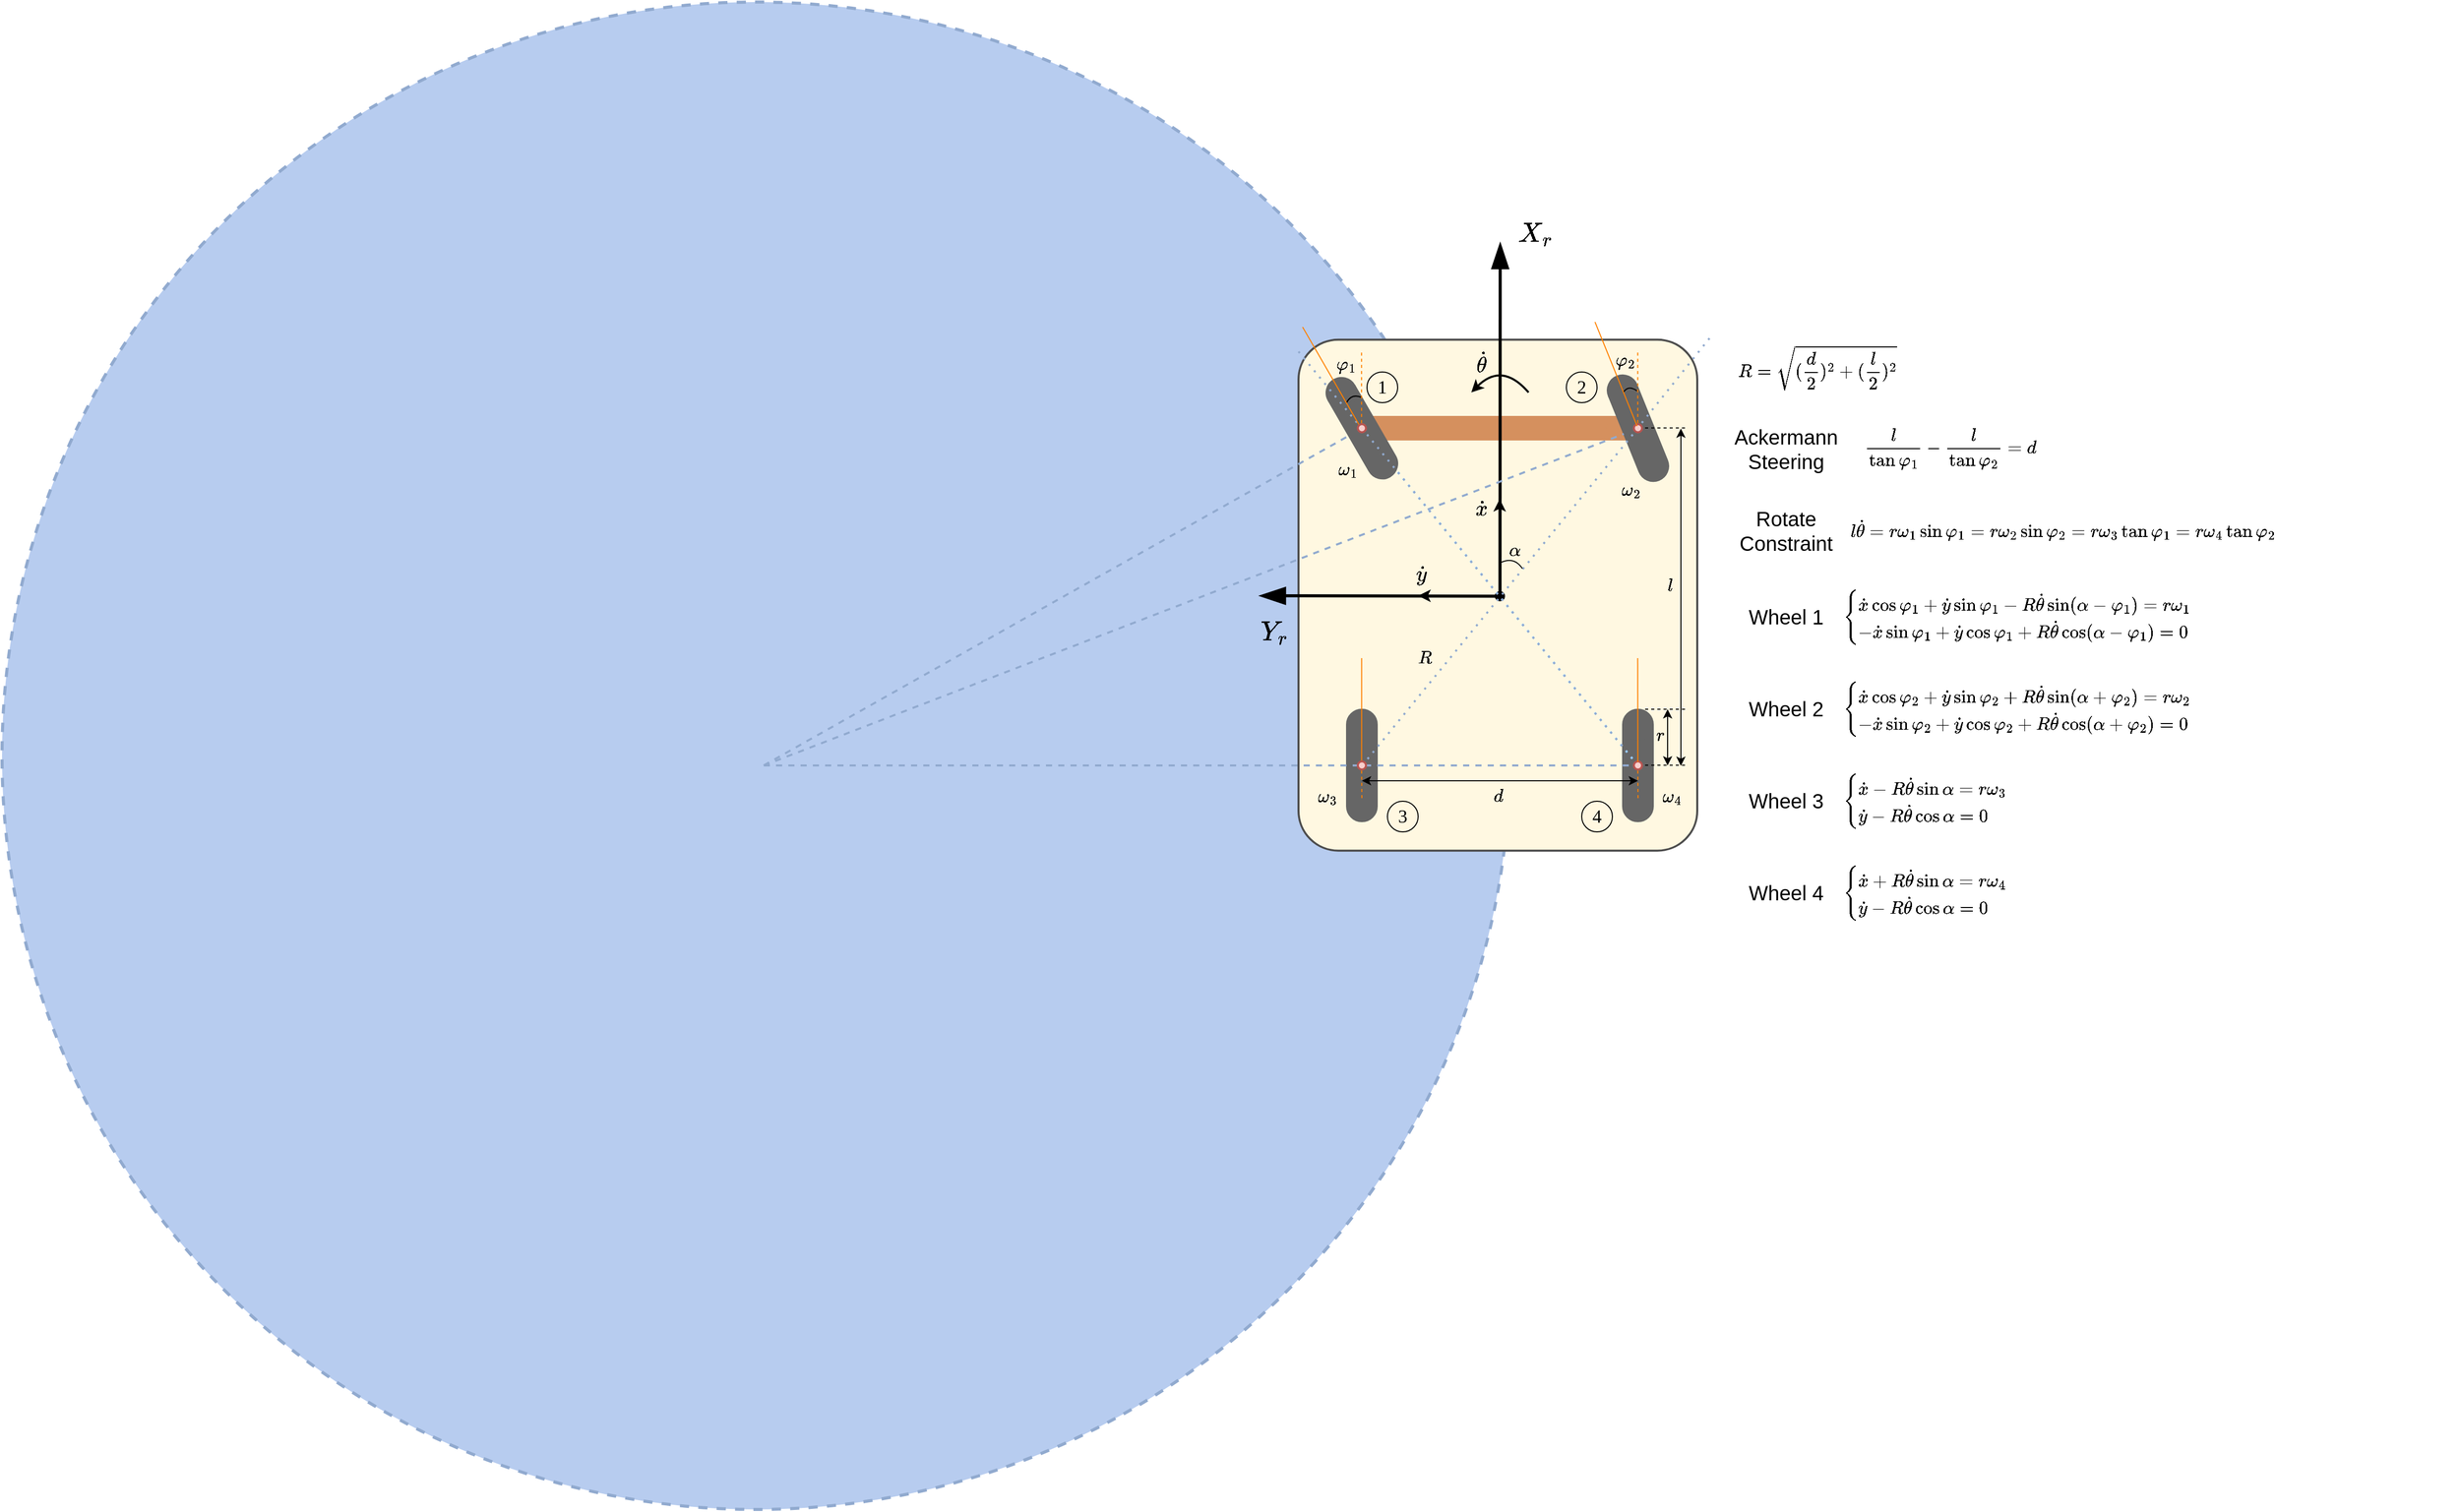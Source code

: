<mxfile version="26.0.9">
  <diagram name="Page-1" id="CG54ZwG8BMAQRTS-ErT8">
    <mxGraphModel dx="3154" dy="2068" grid="1" gridSize="10" guides="1" tooltips="1" connect="1" arrows="1" fold="1" page="1" pageScale="1" pageWidth="827" pageHeight="1169" math="1" shadow="0">
      <root>
        <mxCell id="0" />
        <mxCell id="1" parent="0" />
        <mxCell id="oGCCvsIWoTRyKpccTCJd-90" value="" style="ellipse;whiteSpace=wrap;html=1;aspect=fixed;fillColor=#B7CCEF;dashed=1;strokeWidth=3;strokeColor=#91AACF;" parent="1" vertex="1">
          <mxGeometry x="-1095" y="-222" width="1475" height="1475" as="geometry" />
        </mxCell>
        <mxCell id="oGCCvsIWoTRyKpccTCJd-44" value="" style="rounded=1;whiteSpace=wrap;html=1;arcSize=10;strokeWidth=2;fillColor=#FFF8E1;strokeColor=#4D4D4D;" parent="1" vertex="1">
          <mxGeometry x="173" y="108.34" width="390" height="500" as="geometry" />
        </mxCell>
        <mxCell id="oGCCvsIWoTRyKpccTCJd-77" value="" style="shape=cylinder3;whiteSpace=wrap;html=1;boundedLbl=1;backgroundOutline=1;size=17.828;rotation=90;fillColor=#D5905E;strokeColor=#D5905E;" parent="1" vertex="1">
          <mxGeometry x="355.5" y="52.5" width="23" height="285" as="geometry" />
        </mxCell>
        <mxCell id="oGCCvsIWoTRyKpccTCJd-4" value="" style="shape=cylinder3;whiteSpace=wrap;html=1;boundedLbl=1;backgroundOutline=1;size=15;fillColor=#666666;rotation=330;strokeColor=#666666;" parent="1" vertex="1">
          <mxGeometry x="220" y="140" width="30" height="110" as="geometry" />
        </mxCell>
        <mxCell id="oGCCvsIWoTRyKpccTCJd-9" value="" style="shape=cylinder3;whiteSpace=wrap;html=1;boundedLbl=1;backgroundOutline=1;size=15;fillColor=#666666;rotation=338;strokeColor=#666666;" parent="1" vertex="1">
          <mxGeometry x="490" y="140" width="30" height="110" as="geometry" />
        </mxCell>
        <mxCell id="oGCCvsIWoTRyKpccTCJd-10" value="" style="shape=cylinder3;whiteSpace=wrap;html=1;boundedLbl=1;backgroundOutline=1;size=15;fillColor=#666666;strokeColor=#666666;" parent="1" vertex="1">
          <mxGeometry x="220" y="470" width="30" height="110" as="geometry" />
        </mxCell>
        <mxCell id="oGCCvsIWoTRyKpccTCJd-11" value="" style="shape=cylinder3;whiteSpace=wrap;html=1;boundedLbl=1;backgroundOutline=1;size=15;fillColor=#666666;strokeColor=#666666;" parent="1" vertex="1">
          <mxGeometry x="490" y="470" width="30" height="110" as="geometry" />
        </mxCell>
        <mxCell id="oGCCvsIWoTRyKpccTCJd-13" value="" style="verticalLabelPosition=bottom;shadow=0;dashed=0;align=center;html=1;verticalAlign=top;shape=mxgraph.electrical.logic_gates.inverting_contact;strokeWidth=2;fillColor=#000000;" parent="1" vertex="1">
          <mxGeometry x="365" y="354.34" width="10" height="10" as="geometry" />
        </mxCell>
        <mxCell id="oGCCvsIWoTRyKpccTCJd-15" value="" style="endArrow=blockThin;html=1;rounded=0;strokeWidth=3;endFill=1;endSize=18;exitX=0.509;exitY=0.17;exitDx=0;exitDy=0;exitPerimeter=0;" parent="1" source="oGCCvsIWoTRyKpccTCJd-13" edge="1">
          <mxGeometry width="50" height="50" relative="1" as="geometry">
            <mxPoint x="370" y="354.34" as="sourcePoint" />
            <mxPoint x="370.28" y="13.67" as="targetPoint" />
          </mxGeometry>
        </mxCell>
        <mxCell id="oGCCvsIWoTRyKpccTCJd-16" value="" style="endArrow=blockThin;html=1;rounded=0;strokeWidth=3;endFill=1;endSize=18;exitX=0.1;exitY=0.5;exitDx=0;exitDy=0;exitPerimeter=0;" parent="1" source="oGCCvsIWoTRyKpccTCJd-13" edge="1">
          <mxGeometry width="50" height="50" relative="1" as="geometry">
            <mxPoint x="375" y="359.0" as="sourcePoint" />
            <mxPoint x="135" y="359" as="targetPoint" />
          </mxGeometry>
        </mxCell>
        <mxCell id="oGCCvsIWoTRyKpccTCJd-26" value="" style="endArrow=none;dashed=1;html=1;rounded=0;strokeColor=#91AACF;strokeWidth=2;entryX=0.1;entryY=0.5;entryDx=0;entryDy=0;entryPerimeter=0;" parent="1" target="oGCCvsIWoTRyKpccTCJd-69" edge="1">
          <mxGeometry width="50" height="50" relative="1" as="geometry">
            <mxPoint x="-350" y="525" as="sourcePoint" />
            <mxPoint x="60" y="540" as="targetPoint" />
          </mxGeometry>
        </mxCell>
        <mxCell id="oGCCvsIWoTRyKpccTCJd-27" value="" style="endArrow=none;dashed=1;html=1;rounded=0;strokeColor=#91AACF;entryX=0;entryY=0.5;entryDx=0;entryDy=0;entryPerimeter=0;strokeWidth=2;" parent="1" target="oGCCvsIWoTRyKpccTCJd-4" edge="1">
          <mxGeometry width="50" height="50" relative="1" as="geometry">
            <mxPoint x="-350" y="525" as="sourcePoint" />
            <mxPoint x="235" y="200" as="targetPoint" />
          </mxGeometry>
        </mxCell>
        <mxCell id="oGCCvsIWoTRyKpccTCJd-28" value="" style="endArrow=none;dashed=1;html=1;rounded=0;strokeColor=#91AACF;entryX=0;entryY=0.5;entryDx=0;entryDy=0;entryPerimeter=0;strokeWidth=2;" parent="1" target="oGCCvsIWoTRyKpccTCJd-9" edge="1">
          <mxGeometry width="50" height="50" relative="1" as="geometry">
            <mxPoint x="-350" y="525" as="sourcePoint" />
            <mxPoint x="490" y="200" as="targetPoint" />
          </mxGeometry>
        </mxCell>
        <mxCell id="oGCCvsIWoTRyKpccTCJd-33" value="" style="endArrow=none;dashed=1;html=1;dashPattern=1 3;strokeWidth=2;rounded=0;strokeColor=#99CCFF;entryX=0.5;entryY=0.545;entryDx=0;entryDy=0;entryPerimeter=0;exitX=0.5;exitY=0.5;exitDx=0;exitDy=0;exitPerimeter=0;" parent="1" source="oGCCvsIWoTRyKpccTCJd-67" edge="1">
          <mxGeometry width="50" height="50" relative="1" as="geometry">
            <mxPoint x="365" y="365" as="sourcePoint" />
            <mxPoint x="235" y="524.95" as="targetPoint" />
          </mxGeometry>
        </mxCell>
        <mxCell id="oGCCvsIWoTRyKpccTCJd-36" value="" style="endArrow=none;dashed=1;html=1;dashPattern=1 3;strokeWidth=2;rounded=0;strokeColor=#99CCFF;" parent="1" source="oGCCvsIWoTRyKpccTCJd-4" target="oGCCvsIWoTRyKpccTCJd-11" edge="1">
          <mxGeometry width="50" height="50" relative="1" as="geometry">
            <mxPoint x="240" y="200" as="sourcePoint" />
            <mxPoint x="378" y="372" as="targetPoint" />
          </mxGeometry>
        </mxCell>
        <mxCell id="oGCCvsIWoTRyKpccTCJd-37" value="" style="endArrow=none;dashed=1;html=1;dashPattern=1 3;strokeWidth=2;rounded=0;strokeColor=#99CCFF;entryX=0.5;entryY=0.5;entryDx=0;entryDy=0;entryPerimeter=0;" parent="1" source="oGCCvsIWoTRyKpccTCJd-4" target="oGCCvsIWoTRyKpccTCJd-11" edge="1">
          <mxGeometry width="50" height="50" relative="1" as="geometry">
            <mxPoint x="240" y="200" as="sourcePoint" />
            <mxPoint x="378" y="372" as="targetPoint" />
          </mxGeometry>
        </mxCell>
        <mxCell id="oGCCvsIWoTRyKpccTCJd-38" value="" style="endArrow=none;dashed=1;html=1;dashPattern=1 3;strokeWidth=2;rounded=0;strokeColor=#99CCFF;entryX=0.5;entryY=0.5;entryDx=0;entryDy=0;entryPerimeter=0;" parent="1" source="oGCCvsIWoTRyKpccTCJd-4" target="oGCCvsIWoTRyKpccTCJd-11" edge="1">
          <mxGeometry width="50" height="50" relative="1" as="geometry">
            <mxPoint x="240" y="200" as="sourcePoint" />
            <mxPoint x="378" y="372" as="targetPoint" />
          </mxGeometry>
        </mxCell>
        <mxCell id="oGCCvsIWoTRyKpccTCJd-39" value="" style="endArrow=none;dashed=1;html=1;dashPattern=1 3;strokeWidth=2;rounded=0;strokeColor=#99CCFF;" parent="1" source="oGCCvsIWoTRyKpccTCJd-4" target="oGCCvsIWoTRyKpccTCJd-11" edge="1">
          <mxGeometry width="50" height="50" relative="1" as="geometry">
            <mxPoint x="504" y="218" as="sourcePoint" />
            <mxPoint x="378" y="372" as="targetPoint" />
          </mxGeometry>
        </mxCell>
        <mxCell id="oGCCvsIWoTRyKpccTCJd-40" value="" style="endArrow=none;dashed=1;html=1;dashPattern=1 3;strokeWidth=2;rounded=0;strokeColor=#91AACF;exitX=0.5;exitY=0.5;exitDx=0;exitDy=0;exitPerimeter=0;" parent="1" source="oGCCvsIWoTRyKpccTCJd-4" target="oGCCvsIWoTRyKpccTCJd-11" edge="1">
          <mxGeometry width="50" height="50" relative="1" as="geometry">
            <mxPoint x="240" y="200" as="sourcePoint" />
            <mxPoint x="378" y="372" as="targetPoint" />
          </mxGeometry>
        </mxCell>
        <mxCell id="oGCCvsIWoTRyKpccTCJd-41" value="$$X_r$$" style="text;html=1;align=center;verticalAlign=middle;whiteSpace=wrap;rounded=0;fontSize=23;" parent="1" vertex="1">
          <mxGeometry x="375" y="-10" width="60" height="30" as="geometry" />
        </mxCell>
        <mxCell id="oGCCvsIWoTRyKpccTCJd-43" value="$$Y_r$$" style="text;html=1;align=center;verticalAlign=middle;whiteSpace=wrap;rounded=0;fontSize=23;" parent="1" vertex="1">
          <mxGeometry x="120" y="380" width="60" height="30" as="geometry" />
        </mxCell>
        <mxCell id="oGCCvsIWoTRyKpccTCJd-45" value="" style="curved=1;endArrow=classic;html=1;rounded=0;strokeWidth=2;" parent="1" edge="1">
          <mxGeometry width="50" height="50" relative="1" as="geometry">
            <mxPoint x="398" y="160" as="sourcePoint" />
            <mxPoint x="342" y="160" as="targetPoint" />
            <Array as="points">
              <mxPoint x="372" y="130" />
            </Array>
          </mxGeometry>
        </mxCell>
        <mxCell id="oGCCvsIWoTRyKpccTCJd-46" value="&lt;font&gt;$$\dot{\theta}$$&lt;/font&gt;" style="text;html=1;align=center;verticalAlign=middle;whiteSpace=wrap;rounded=0;fontSize=18;" parent="1" vertex="1">
          <mxGeometry x="339" y="116" width="26" height="30" as="geometry" />
        </mxCell>
        <mxCell id="oGCCvsIWoTRyKpccTCJd-47" value="" style="endArrow=classic;html=1;rounded=0;strokeWidth=2;" parent="1" edge="1">
          <mxGeometry width="50" height="50" relative="1" as="geometry">
            <mxPoint x="369.76" y="354.34" as="sourcePoint" />
            <mxPoint x="369.76" y="264.34" as="targetPoint" />
          </mxGeometry>
        </mxCell>
        <mxCell id="oGCCvsIWoTRyKpccTCJd-48" value="" style="endArrow=classic;html=1;rounded=0;strokeWidth=2;" parent="1" edge="1">
          <mxGeometry width="50" height="50" relative="1" as="geometry">
            <mxPoint x="372" y="359.1" as="sourcePoint" />
            <mxPoint x="290" y="359" as="targetPoint" />
          </mxGeometry>
        </mxCell>
        <mxCell id="oGCCvsIWoTRyKpccTCJd-50" value="&lt;font&gt;$$\dot{x}$$&lt;/font&gt;" style="text;html=1;align=center;verticalAlign=middle;whiteSpace=wrap;rounded=0;fontSize=18;" parent="1" vertex="1">
          <mxGeometry x="339" y="260" width="26" height="30" as="geometry" />
        </mxCell>
        <mxCell id="oGCCvsIWoTRyKpccTCJd-51" value="&lt;font&gt;$$\dot{y}$$&lt;/font&gt;" style="text;html=1;align=center;verticalAlign=middle;whiteSpace=wrap;rounded=0;fontSize=18;" parent="1" vertex="1">
          <mxGeometry x="280" y="324.34" width="26" height="30" as="geometry" />
        </mxCell>
        <mxCell id="oGCCvsIWoTRyKpccTCJd-52" value="1" style="text;html=1;align=center;verticalAlign=middle;whiteSpace=wrap;rounded=1;fontSize=18;fontFamily=Comic Sans MS;strokeColor=default;arcSize=50;" parent="1" vertex="1">
          <mxGeometry x="240" y="140" width="30" height="30" as="geometry" />
        </mxCell>
        <mxCell id="oGCCvsIWoTRyKpccTCJd-55" value="2" style="text;html=1;align=center;verticalAlign=middle;whiteSpace=wrap;rounded=1;fontSize=18;fontFamily=Comic Sans MS;strokeColor=default;arcSize=50;" parent="1" vertex="1">
          <mxGeometry x="435" y="140" width="30" height="30" as="geometry" />
        </mxCell>
        <mxCell id="oGCCvsIWoTRyKpccTCJd-56" value="3" style="text;html=1;align=center;verticalAlign=middle;whiteSpace=wrap;rounded=1;fontSize=18;fontFamily=Comic Sans MS;strokeColor=default;arcSize=50;" parent="1" vertex="1">
          <mxGeometry x="260" y="560" width="30" height="30" as="geometry" />
        </mxCell>
        <mxCell id="oGCCvsIWoTRyKpccTCJd-57" value="4" style="text;html=1;align=center;verticalAlign=middle;whiteSpace=wrap;rounded=1;fontSize=18;fontFamily=Comic Sans MS;strokeColor=default;arcSize=50;" parent="1" vertex="1">
          <mxGeometry x="450" y="560" width="30" height="30" as="geometry" />
        </mxCell>
        <mxCell id="oGCCvsIWoTRyKpccTCJd-60" value="" style="endArrow=none;html=1;rounded=0;strokeColor=#FF8000;entryX=0.473;entryY=0.213;entryDx=0;entryDy=0;entryPerimeter=0;" parent="1" target="oGCCvsIWoTRyKpccTCJd-67" edge="1">
          <mxGeometry width="50" height="50" relative="1" as="geometry">
            <mxPoint x="234.76" y="420" as="sourcePoint" />
            <mxPoint x="234.76" y="510" as="targetPoint" />
          </mxGeometry>
        </mxCell>
        <mxCell id="oGCCvsIWoTRyKpccTCJd-62" value="" style="endArrow=none;dashed=1;html=1;dashPattern=1 3;strokeWidth=2;rounded=0;strokeColor=#91AACF;" parent="1" edge="1">
          <mxGeometry width="50" height="50" relative="1" as="geometry">
            <mxPoint x="173" y="120" as="sourcePoint" />
            <mxPoint x="233" y="193" as="targetPoint" />
          </mxGeometry>
        </mxCell>
        <mxCell id="oGCCvsIWoTRyKpccTCJd-63" value="" style="endArrow=none;dashed=1;html=1;dashPattern=1 3;strokeWidth=2;rounded=0;strokeColor=#91AACF;" parent="1" edge="1">
          <mxGeometry width="50" height="50" relative="1" as="geometry">
            <mxPoint x="575" y="107" as="sourcePoint" />
            <mxPoint x="505" y="194.5" as="targetPoint" />
          </mxGeometry>
        </mxCell>
        <mxCell id="oGCCvsIWoTRyKpccTCJd-64" value="" style="verticalLabelPosition=bottom;shadow=0;dashed=0;align=center;html=1;verticalAlign=top;shape=mxgraph.electrical.logic_gates.inverting_contact;strokeWidth=2;fillColor=#f8cecc;strokeColor=#b85450;" parent="1" vertex="1">
          <mxGeometry x="230" y="190.0" width="10" height="10" as="geometry" />
        </mxCell>
        <mxCell id="oGCCvsIWoTRyKpccTCJd-66" value="" style="endArrow=none;dashed=1;html=1;dashPattern=1 3;strokeWidth=2;rounded=0;strokeColor=#99CCFF;entryX=0.5;entryY=0.545;entryDx=0;entryDy=0;entryPerimeter=0;exitX=0.5;exitY=0.5;exitDx=0;exitDy=0;exitPerimeter=0;" parent="1" source="oGCCvsIWoTRyKpccTCJd-9" target="oGCCvsIWoTRyKpccTCJd-65" edge="1">
          <mxGeometry width="50" height="50" relative="1" as="geometry">
            <mxPoint x="505" y="195" as="sourcePoint" />
            <mxPoint x="235" y="524.95" as="targetPoint" />
          </mxGeometry>
        </mxCell>
        <mxCell id="oGCCvsIWoTRyKpccTCJd-68" value="" style="endArrow=none;dashed=1;html=1;dashPattern=1 3;strokeWidth=2;rounded=0;strokeColor=#91AACF;entryX=0.5;entryY=0.545;entryDx=0;entryDy=0;entryPerimeter=0;exitX=0.5;exitY=0.5;exitDx=0;exitDy=0;exitPerimeter=0;" parent="1" source="oGCCvsIWoTRyKpccTCJd-65" target="oGCCvsIWoTRyKpccTCJd-67" edge="1">
          <mxGeometry width="50" height="50" relative="1" as="geometry">
            <mxPoint x="505" y="195" as="sourcePoint" />
            <mxPoint x="235" y="524.95" as="targetPoint" />
          </mxGeometry>
        </mxCell>
        <mxCell id="oGCCvsIWoTRyKpccTCJd-67" value="" style="verticalLabelPosition=bottom;shadow=0;dashed=0;align=center;html=1;verticalAlign=top;shape=mxgraph.electrical.logic_gates.inverting_contact;strokeWidth=2;fillColor=#f8cecc;strokeColor=#b85450;" parent="1" vertex="1">
          <mxGeometry x="230" y="520.0" width="10" height="10" as="geometry" />
        </mxCell>
        <mxCell id="oGCCvsIWoTRyKpccTCJd-69" value="" style="verticalLabelPosition=bottom;shadow=0;dashed=0;align=center;html=1;verticalAlign=top;shape=mxgraph.electrical.logic_gates.inverting_contact;strokeWidth=2;fillColor=#f8cecc;strokeColor=#b85450;" parent="1" vertex="1">
          <mxGeometry x="500" y="520.0" width="10" height="10" as="geometry" />
        </mxCell>
        <mxCell id="oGCCvsIWoTRyKpccTCJd-79" value="$$\omega_1$$" style="text;html=1;align=center;verticalAlign=middle;whiteSpace=wrap;rounded=0;fontSize=15;" parent="1" vertex="1">
          <mxGeometry x="203" y="220" width="37" height="30" as="geometry" />
        </mxCell>
        <mxCell id="oGCCvsIWoTRyKpccTCJd-81" value="$$\omega_2$$" style="text;html=1;align=center;verticalAlign=middle;whiteSpace=wrap;rounded=0;fontSize=15;" parent="1" vertex="1">
          <mxGeometry x="480" y="240" width="37" height="30" as="geometry" />
        </mxCell>
        <mxCell id="oGCCvsIWoTRyKpccTCJd-82" value="$$\omega_3$$" style="text;html=1;align=center;verticalAlign=middle;whiteSpace=wrap;rounded=0;fontSize=15;" parent="1" vertex="1">
          <mxGeometry x="183" y="540" width="37" height="30" as="geometry" />
        </mxCell>
        <mxCell id="oGCCvsIWoTRyKpccTCJd-83" value="$$\omega_4$$" style="text;html=1;align=center;verticalAlign=middle;whiteSpace=wrap;rounded=0;fontSize=15;" parent="1" vertex="1">
          <mxGeometry x="520" y="540" width="37" height="30" as="geometry" />
        </mxCell>
        <mxCell id="oGCCvsIWoTRyKpccTCJd-86" value="" style="endArrow=classic;startArrow=classic;html=1;rounded=0;" parent="1" edge="1">
          <mxGeometry width="50" height="50" relative="1" as="geometry">
            <mxPoint x="534" y="525" as="sourcePoint" />
            <mxPoint x="534" y="470" as="targetPoint" />
          </mxGeometry>
        </mxCell>
        <mxCell id="oGCCvsIWoTRyKpccTCJd-87" value="" style="endArrow=none;dashed=1;html=1;rounded=0;entryX=0.5;entryY=0;entryDx=0;entryDy=0;entryPerimeter=0;" parent="1" edge="1">
          <mxGeometry width="50" height="50" relative="1" as="geometry">
            <mxPoint x="551" y="470" as="sourcePoint" />
            <mxPoint x="510" y="470" as="targetPoint" />
          </mxGeometry>
        </mxCell>
        <mxCell id="oGCCvsIWoTRyKpccTCJd-88" value="&lt;font&gt;$$r$$&lt;/font&gt;" style="text;html=1;align=center;verticalAlign=middle;whiteSpace=wrap;rounded=0;fontSize=15;" parent="1" vertex="1">
          <mxGeometry x="514" y="480" width="26" height="30" as="geometry" />
        </mxCell>
        <mxCell id="oGCCvsIWoTRyKpccTCJd-89" value="" style="endArrow=none;dashed=1;html=1;rounded=0;entryX=0.5;entryY=0;entryDx=0;entryDy=0;entryPerimeter=0;" parent="1" edge="1">
          <mxGeometry width="50" height="50" relative="1" as="geometry">
            <mxPoint x="551" y="524.76" as="sourcePoint" />
            <mxPoint x="510" y="524.76" as="targetPoint" />
          </mxGeometry>
        </mxCell>
        <mxCell id="oGCCvsIWoTRyKpccTCJd-93" value="$$d$$" style="text;html=1;align=center;verticalAlign=middle;whiteSpace=wrap;rounded=0;fontSize=15;" parent="1" vertex="1">
          <mxGeometry x="358" y="545" width="20.5" height="20" as="geometry" />
        </mxCell>
        <mxCell id="oGCCvsIWoTRyKpccTCJd-95" value="" style="endArrow=classic;startArrow=classic;html=1;rounded=0;" parent="1" edge="1">
          <mxGeometry width="50" height="50" relative="1" as="geometry">
            <mxPoint x="505" y="540" as="sourcePoint" />
            <mxPoint x="235" y="540" as="targetPoint" />
          </mxGeometry>
        </mxCell>
        <mxCell id="oGCCvsIWoTRyKpccTCJd-61" value="" style="endArrow=none;html=1;rounded=0;strokeColor=#FF8000;entryX=0.487;entryY=0.16;entryDx=0;entryDy=0;entryPerimeter=0;" parent="1" target="oGCCvsIWoTRyKpccTCJd-69" edge="1">
          <mxGeometry width="50" height="50" relative="1" as="geometry">
            <mxPoint x="504.76" y="420" as="sourcePoint" />
            <mxPoint x="504.76" y="510" as="targetPoint" />
          </mxGeometry>
        </mxCell>
        <mxCell id="oGCCvsIWoTRyKpccTCJd-98" value="" style="endArrow=none;html=1;rounded=0;strokeColor=#FF8000;dashed=1;" parent="1" edge="1">
          <mxGeometry width="50" height="50" relative="1" as="geometry">
            <mxPoint x="504.8" y="190" as="sourcePoint" />
            <mxPoint x="504.8" y="120" as="targetPoint" />
          </mxGeometry>
        </mxCell>
        <mxCell id="oGCCvsIWoTRyKpccTCJd-65" value="" style="verticalLabelPosition=bottom;shadow=0;dashed=0;align=center;html=1;verticalAlign=top;shape=mxgraph.electrical.logic_gates.inverting_contact;strokeWidth=2;fillColor=#f8cecc;strokeColor=#b85450;" parent="1" vertex="1">
          <mxGeometry x="500" y="190.0" width="10" height="10" as="geometry" />
        </mxCell>
        <mxCell id="oGCCvsIWoTRyKpccTCJd-99" value="" style="curved=1;endArrow=none;html=1;rounded=0;startFill=0;" parent="1" edge="1">
          <mxGeometry width="50" height="50" relative="1" as="geometry">
            <mxPoint x="220" y="170" as="sourcePoint" />
            <mxPoint x="235" y="165" as="targetPoint" />
            <Array as="points">
              <mxPoint x="225" y="160.5" />
            </Array>
          </mxGeometry>
        </mxCell>
        <mxCell id="oGCCvsIWoTRyKpccTCJd-97" value="" style="endArrow=none;html=1;rounded=0;strokeColor=#FF8000;dashed=1;" parent="1" edge="1">
          <mxGeometry width="50" height="50" relative="1" as="geometry">
            <mxPoint x="234.66" y="190" as="sourcePoint" />
            <mxPoint x="234.66" y="120" as="targetPoint" />
          </mxGeometry>
        </mxCell>
        <mxCell id="oGCCvsIWoTRyKpccTCJd-58" value="" style="endArrow=none;html=1;rounded=0;entryX=0.5;entryY=1;entryDx=0;entryDy=0;entryPerimeter=0;exitX=0.5;exitY=0;exitDx=0;exitDy=0;exitPerimeter=0;strokeColor=#FF8000;" parent="1" edge="1">
          <mxGeometry width="50" height="50" relative="1" as="geometry">
            <mxPoint x="177" y="95.999" as="sourcePoint" />
            <mxPoint x="232" y="191.261" as="targetPoint" />
          </mxGeometry>
        </mxCell>
        <mxCell id="oGCCvsIWoTRyKpccTCJd-100" value="" style="curved=1;endArrow=none;html=1;rounded=0;startFill=0;" parent="1" edge="1">
          <mxGeometry width="50" height="50" relative="1" as="geometry">
            <mxPoint x="491" y="159.5" as="sourcePoint" />
            <mxPoint x="504" y="158.5" as="targetPoint" />
            <Array as="points">
              <mxPoint x="496" y="152.5" />
            </Array>
          </mxGeometry>
        </mxCell>
        <mxCell id="oGCCvsIWoTRyKpccTCJd-59" value="" style="endArrow=none;html=1;rounded=0;entryX=0.5;entryY=1;entryDx=0;entryDy=0;entryPerimeter=0;exitX=0.5;exitY=0;exitDx=0;exitDy=0;exitPerimeter=0;strokeColor=#FF8000;" parent="1" edge="1">
          <mxGeometry width="50" height="50" relative="1" as="geometry">
            <mxPoint x="462.997" y="91.005" as="sourcePoint" />
            <mxPoint x="504.203" y="192.995" as="targetPoint" />
          </mxGeometry>
        </mxCell>
        <mxCell id="oGCCvsIWoTRyKpccTCJd-101" value="$$\varphi_1$$" style="text;html=1;align=center;verticalAlign=middle;whiteSpace=wrap;rounded=0;fontSize=15;" parent="1" vertex="1">
          <mxGeometry x="210" y="122" width="20" height="20" as="geometry" />
        </mxCell>
        <mxCell id="oGCCvsIWoTRyKpccTCJd-102" value="$$\varphi_2$$" style="text;html=1;align=center;verticalAlign=middle;whiteSpace=wrap;rounded=0;fontSize=15;" parent="1" vertex="1">
          <mxGeometry x="482.5" y="118" width="20" height="20" as="geometry" />
        </mxCell>
        <mxCell id="oGCCvsIWoTRyKpccTCJd-103" value="" style="curved=1;endArrow=none;html=1;rounded=0;startFill=0;" parent="1" edge="1">
          <mxGeometry width="50" height="50" relative="1" as="geometry">
            <mxPoint x="371" y="326.34" as="sourcePoint" />
            <mxPoint x="392" y="332.34" as="targetPoint" />
            <Array as="points">
              <mxPoint x="384" y="320.34" />
            </Array>
          </mxGeometry>
        </mxCell>
        <mxCell id="oGCCvsIWoTRyKpccTCJd-104" value="$$\alpha$$" style="text;html=1;align=center;verticalAlign=middle;whiteSpace=wrap;rounded=0;fontSize=15;" parent="1" vertex="1">
          <mxGeometry x="375" y="304.34" width="20" height="20" as="geometry" />
        </mxCell>
        <mxCell id="oGCCvsIWoTRyKpccTCJd-105" value="Wheel 1" style="text;html=1;align=center;verticalAlign=middle;whiteSpace=wrap;rounded=0;fontSize=20;" parent="1" vertex="1">
          <mxGeometry x="600" y="364.34" width="100" height="30" as="geometry" />
        </mxCell>
        <mxCell id="oGCCvsIWoTRyKpccTCJd-106" value="Wheel 2" style="text;html=1;align=center;verticalAlign=middle;whiteSpace=wrap;rounded=0;fontSize=20;" parent="1" vertex="1">
          <mxGeometry x="600" y="454.34" width="100" height="30" as="geometry" />
        </mxCell>
        <mxCell id="oGCCvsIWoTRyKpccTCJd-107" value="Wheel 3" style="text;html=1;align=center;verticalAlign=middle;whiteSpace=wrap;rounded=0;fontSize=20;" parent="1" vertex="1">
          <mxGeometry x="600" y="544.34" width="100" height="30" as="geometry" />
        </mxCell>
        <mxCell id="oGCCvsIWoTRyKpccTCJd-108" value="Wheel 4" style="text;html=1;align=center;verticalAlign=middle;whiteSpace=wrap;rounded=0;fontSize=20;" parent="1" vertex="1">
          <mxGeometry x="600" y="634.34" width="100" height="30" as="geometry" />
        </mxCell>
        <mxCell id="oGCCvsIWoTRyKpccTCJd-109" value="$$R$$" style="text;html=1;align=center;verticalAlign=middle;whiteSpace=wrap;rounded=0;fontSize=15;" parent="1" vertex="1">
          <mxGeometry x="285.5" y="410" width="20.5" height="20" as="geometry" />
        </mxCell>
        <mxCell id="oGCCvsIWoTRyKpccTCJd-112" value="" style="endArrow=classic;startArrow=classic;html=1;rounded=0;" parent="1" edge="1">
          <mxGeometry width="50" height="50" relative="1" as="geometry">
            <mxPoint x="547" y="525.34" as="sourcePoint" />
            <mxPoint x="547" y="195.34" as="targetPoint" />
          </mxGeometry>
        </mxCell>
        <mxCell id="oGCCvsIWoTRyKpccTCJd-113" value="" style="endArrow=none;html=1;rounded=0;strokeColor=#FF8000;entryX=0.473;entryY=0.213;entryDx=0;entryDy=0;entryPerimeter=0;dashed=1;" parent="1" edge="1">
          <mxGeometry width="50" height="50" relative="1" as="geometry">
            <mxPoint x="234.71" y="530" as="sourcePoint" />
            <mxPoint x="234.95" y="557" as="targetPoint" />
          </mxGeometry>
        </mxCell>
        <mxCell id="oGCCvsIWoTRyKpccTCJd-114" value="" style="endArrow=none;html=1;rounded=0;strokeColor=#FF8000;entryX=0.473;entryY=0.213;entryDx=0;entryDy=0;entryPerimeter=0;dashed=1;" parent="1" edge="1">
          <mxGeometry width="50" height="50" relative="1" as="geometry">
            <mxPoint x="504.86" y="530" as="sourcePoint" />
            <mxPoint x="505.1" y="557" as="targetPoint" />
          </mxGeometry>
        </mxCell>
        <mxCell id="oGCCvsIWoTRyKpccTCJd-115" value="" style="endArrow=none;dashed=1;html=1;rounded=0;entryX=0.5;entryY=0;entryDx=0;entryDy=0;entryPerimeter=0;" parent="1" edge="1">
          <mxGeometry width="50" height="50" relative="1" as="geometry">
            <mxPoint x="551" y="194.71" as="sourcePoint" />
            <mxPoint x="510" y="194.71" as="targetPoint" />
          </mxGeometry>
        </mxCell>
        <mxCell id="oGCCvsIWoTRyKpccTCJd-116" value="&lt;font&gt;$$l$$&lt;/font&gt;" style="text;html=1;align=center;verticalAlign=middle;whiteSpace=wrap;rounded=0;fontSize=15;" parent="1" vertex="1">
          <mxGeometry x="523.5" y="334.34" width="26" height="30" as="geometry" />
        </mxCell>
        <mxCell id="oGCCvsIWoTRyKpccTCJd-119" value="$$R=\sqrt{(\frac{d}{2})^2+(\frac{l}{2})^2}$$" style="text;html=1;align=center;verticalAlign=middle;whiteSpace=wrap;rounded=0;fontSize=15;" parent="1" vertex="1">
          <mxGeometry x="670" y="126.0" width="20.5" height="20" as="geometry" />
        </mxCell>
        <mxCell id="oGCCvsIWoTRyKpccTCJd-124" value="$$\frac{l}{\tan{\varphi_1}}-\frac{l}{\tan{\varphi_2}}=d$$" style="text;html=1;align=center;verticalAlign=middle;whiteSpace=wrap;rounded=0;fontSize=15;" parent="1" vertex="1">
          <mxGeometry x="800" y="205.0" width="20.5" height="20" as="geometry" />
        </mxCell>
        <mxCell id="oGCCvsIWoTRyKpccTCJd-127" value="$$\begin{cases}\dot{x}-R\dot{\theta}\sin\alpha=r\omega_3\\\dot{y}-R\dot{\theta}\cos\alpha=0\end{cases}$$" style="text;html=1;align=center;verticalAlign=middle;whiteSpace=wrap;rounded=0;fontSize=15;" parent="1" vertex="1">
          <mxGeometry x="775" y="549.34" width="20.5" height="20" as="geometry" />
        </mxCell>
        <mxCell id="oGCCvsIWoTRyKpccTCJd-131" value="$$\begin{cases}\dot{x}+R\dot{\theta}\sin\alpha=r\omega_4\\\dot{y}-R\dot{\theta}\cos\alpha=0\end{cases}$$" style="text;html=1;align=center;verticalAlign=middle;whiteSpace=wrap;rounded=0;fontSize=15;" parent="1" vertex="1">
          <mxGeometry x="775" y="639.34" width="20.5" height="20" as="geometry" />
        </mxCell>
        <mxCell id="oGCCvsIWoTRyKpccTCJd-132" value="$$\begin{cases}\dot{x}\cos{\varphi_1}+\dot{y}\sin{\varphi_1}-R\dot{\theta}\sin(\alpha-\varphi_1)=r\omega_1\\-\dot{x}\sin{\varphi_1}+\dot{y}\cos{\varphi_1}+R\dot{\theta}\cos(\alpha-\varphi_1)=0\end{cases}$$" style="text;html=1;align=center;verticalAlign=middle;whiteSpace=wrap;rounded=0;fontSize=15;" parent="1" vertex="1">
          <mxGeometry x="865" y="369.34" width="20.5" height="20" as="geometry" />
        </mxCell>
        <mxCell id="oGCCvsIWoTRyKpccTCJd-134" value="$$\begin{cases}\dot{x}\cos{\varphi_2}+\dot{y}\sin{\varphi_2}+R\dot{\theta}\sin(\alpha+\varphi_2)=r\omega_2\\-\dot{x}\sin{\varphi_2}+\dot{y}\cos{\varphi_2}+R\dot{\theta}\cos(\alpha+\varphi_2)=0\end{cases}$$" style="text;html=1;align=center;verticalAlign=middle;whiteSpace=wrap;rounded=0;fontSize=15;" parent="1" vertex="1">
          <mxGeometry x="865" y="459.34" width="20.5" height="20" as="geometry" />
        </mxCell>
        <mxCell id="oGCCvsIWoTRyKpccTCJd-139" value="Ackermann&lt;div&gt;Steering&lt;/div&gt;" style="text;html=1;align=center;verticalAlign=middle;whiteSpace=wrap;rounded=0;fontSize=20;" parent="1" vertex="1">
          <mxGeometry x="600" y="200" width="100" height="30" as="geometry" />
        </mxCell>
        <mxCell id="oGCCvsIWoTRyKpccTCJd-142" value="Rotate Constraint" style="text;html=1;align=center;verticalAlign=middle;whiteSpace=wrap;rounded=0;fontSize=20;" parent="1" vertex="1">
          <mxGeometry x="600" y="280" width="100" height="30" as="geometry" />
        </mxCell>
        <mxCell id="oGCCvsIWoTRyKpccTCJd-144" value="$$l\dot{\theta}=r\omega_1\sin\varphi_1=r\omega_2\sin\varphi_2=r\omega_3\tan\varphi_1=r\omega_4\tan\varphi_2$$" style="text;html=1;align=center;verticalAlign=middle;whiteSpace=wrap;rounded=0;fontSize=15;" parent="1" vertex="1">
          <mxGeometry x="910" y="284.34" width="20.5" height="20" as="geometry" />
        </mxCell>
      </root>
    </mxGraphModel>
  </diagram>
</mxfile>
